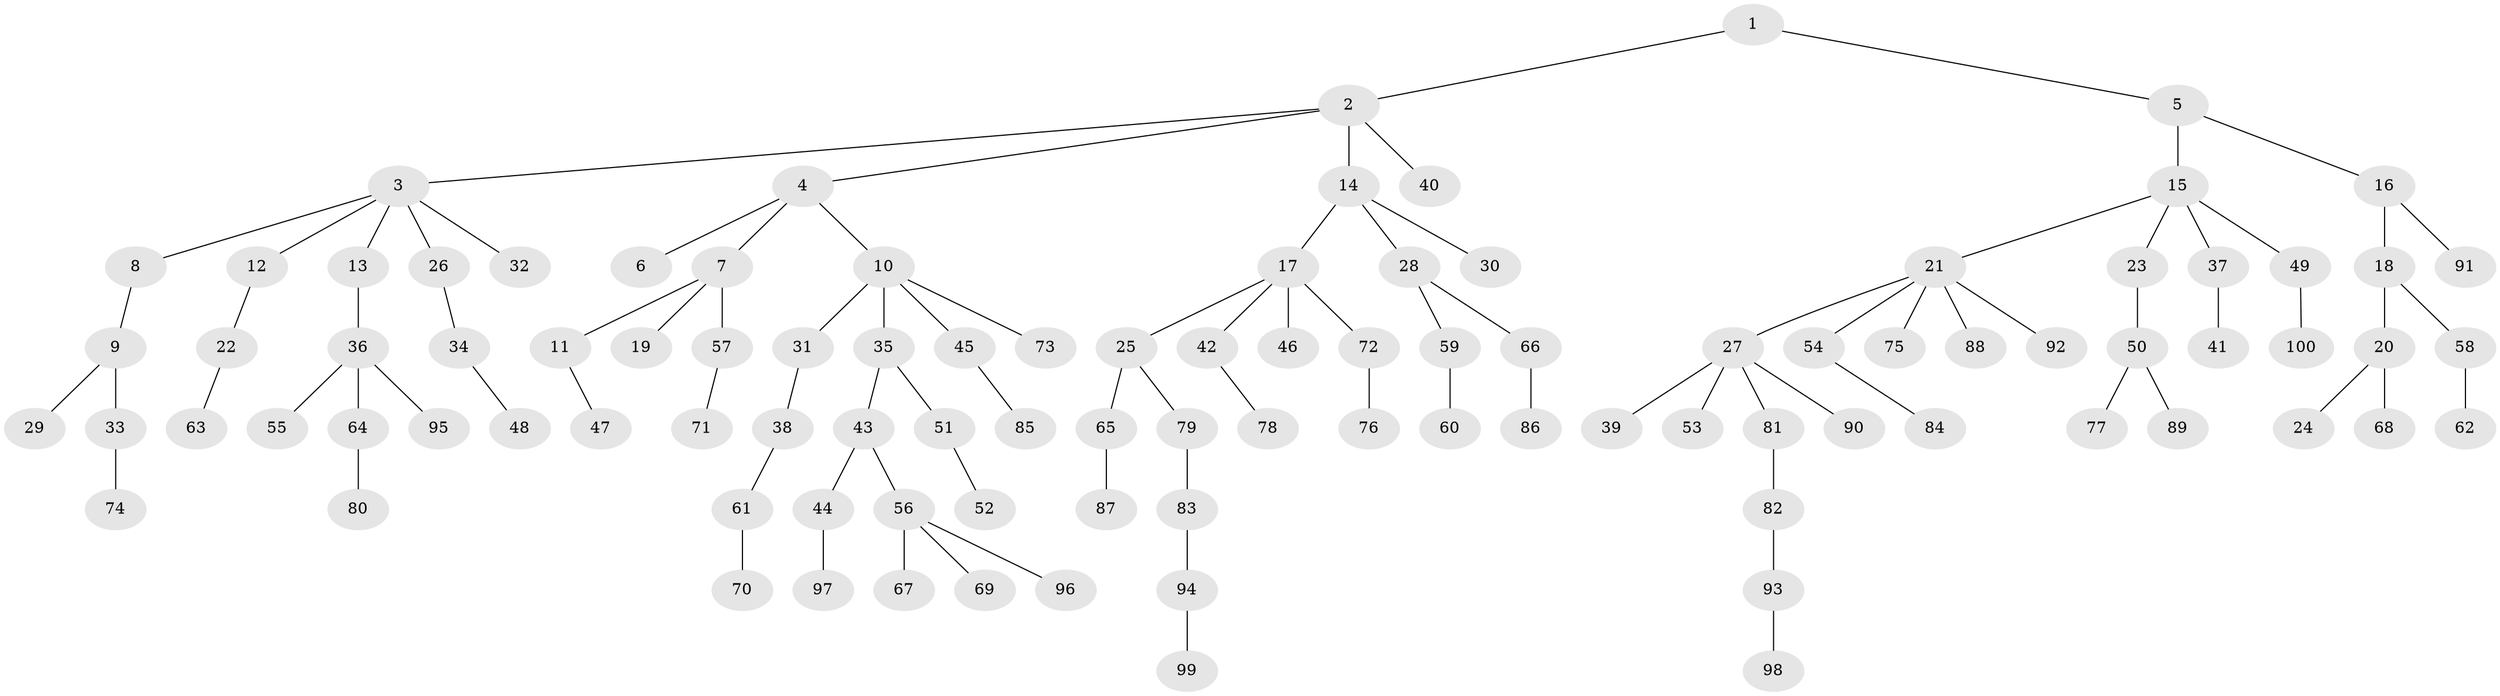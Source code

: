// original degree distribution, {2: 0.3, 6: 0.03571428571428571, 4: 0.05, 3: 0.12857142857142856, 5: 0.014285714285714285, 1: 0.4642857142857143, 7: 0.007142857142857143}
// Generated by graph-tools (version 1.1) at 2025/51/03/04/25 22:51:32]
// undirected, 100 vertices, 99 edges
graph export_dot {
  node [color=gray90,style=filled];
  1;
  2;
  3;
  4;
  5;
  6;
  7;
  8;
  9;
  10;
  11;
  12;
  13;
  14;
  15;
  16;
  17;
  18;
  19;
  20;
  21;
  22;
  23;
  24;
  25;
  26;
  27;
  28;
  29;
  30;
  31;
  32;
  33;
  34;
  35;
  36;
  37;
  38;
  39;
  40;
  41;
  42;
  43;
  44;
  45;
  46;
  47;
  48;
  49;
  50;
  51;
  52;
  53;
  54;
  55;
  56;
  57;
  58;
  59;
  60;
  61;
  62;
  63;
  64;
  65;
  66;
  67;
  68;
  69;
  70;
  71;
  72;
  73;
  74;
  75;
  76;
  77;
  78;
  79;
  80;
  81;
  82;
  83;
  84;
  85;
  86;
  87;
  88;
  89;
  90;
  91;
  92;
  93;
  94;
  95;
  96;
  97;
  98;
  99;
  100;
  1 -- 2 [weight=1.0];
  1 -- 5 [weight=1.0];
  2 -- 3 [weight=1.0];
  2 -- 4 [weight=1.0];
  2 -- 14 [weight=1.0];
  2 -- 40 [weight=1.0];
  3 -- 8 [weight=1.0];
  3 -- 12 [weight=1.0];
  3 -- 13 [weight=1.0];
  3 -- 26 [weight=1.0];
  3 -- 32 [weight=1.0];
  4 -- 6 [weight=1.0];
  4 -- 7 [weight=1.0];
  4 -- 10 [weight=1.0];
  5 -- 15 [weight=1.0];
  5 -- 16 [weight=1.0];
  7 -- 11 [weight=1.0];
  7 -- 19 [weight=1.0];
  7 -- 57 [weight=1.0];
  8 -- 9 [weight=1.0];
  9 -- 29 [weight=1.0];
  9 -- 33 [weight=1.0];
  10 -- 31 [weight=1.0];
  10 -- 35 [weight=1.0];
  10 -- 45 [weight=1.0];
  10 -- 73 [weight=1.0];
  11 -- 47 [weight=1.0];
  12 -- 22 [weight=1.0];
  13 -- 36 [weight=1.0];
  14 -- 17 [weight=1.0];
  14 -- 28 [weight=1.0];
  14 -- 30 [weight=1.0];
  15 -- 21 [weight=1.0];
  15 -- 23 [weight=1.0];
  15 -- 37 [weight=1.0];
  15 -- 49 [weight=1.0];
  16 -- 18 [weight=1.0];
  16 -- 91 [weight=1.0];
  17 -- 25 [weight=1.0];
  17 -- 42 [weight=1.0];
  17 -- 46 [weight=1.0];
  17 -- 72 [weight=1.0];
  18 -- 20 [weight=1.0];
  18 -- 58 [weight=1.0];
  20 -- 24 [weight=1.0];
  20 -- 68 [weight=1.0];
  21 -- 27 [weight=1.0];
  21 -- 54 [weight=1.0];
  21 -- 75 [weight=1.0];
  21 -- 88 [weight=1.0];
  21 -- 92 [weight=1.0];
  22 -- 63 [weight=1.0];
  23 -- 50 [weight=1.0];
  25 -- 65 [weight=1.0];
  25 -- 79 [weight=1.0];
  26 -- 34 [weight=1.0];
  27 -- 39 [weight=1.0];
  27 -- 53 [weight=1.0];
  27 -- 81 [weight=1.0];
  27 -- 90 [weight=1.0];
  28 -- 59 [weight=1.0];
  28 -- 66 [weight=1.0];
  31 -- 38 [weight=1.0];
  33 -- 74 [weight=1.0];
  34 -- 48 [weight=1.0];
  35 -- 43 [weight=1.0];
  35 -- 51 [weight=1.0];
  36 -- 55 [weight=1.0];
  36 -- 64 [weight=1.0];
  36 -- 95 [weight=1.0];
  37 -- 41 [weight=1.0];
  38 -- 61 [weight=1.0];
  42 -- 78 [weight=1.0];
  43 -- 44 [weight=1.0];
  43 -- 56 [weight=1.0];
  44 -- 97 [weight=1.0];
  45 -- 85 [weight=1.0];
  49 -- 100 [weight=1.0];
  50 -- 77 [weight=1.0];
  50 -- 89 [weight=1.0];
  51 -- 52 [weight=1.0];
  54 -- 84 [weight=1.0];
  56 -- 67 [weight=1.0];
  56 -- 69 [weight=1.0];
  56 -- 96 [weight=1.0];
  57 -- 71 [weight=1.0];
  58 -- 62 [weight=1.0];
  59 -- 60 [weight=1.0];
  61 -- 70 [weight=1.0];
  64 -- 80 [weight=1.0];
  65 -- 87 [weight=1.0];
  66 -- 86 [weight=1.0];
  72 -- 76 [weight=1.0];
  79 -- 83 [weight=1.0];
  81 -- 82 [weight=1.0];
  82 -- 93 [weight=1.0];
  83 -- 94 [weight=1.0];
  93 -- 98 [weight=1.0];
  94 -- 99 [weight=1.0];
}
